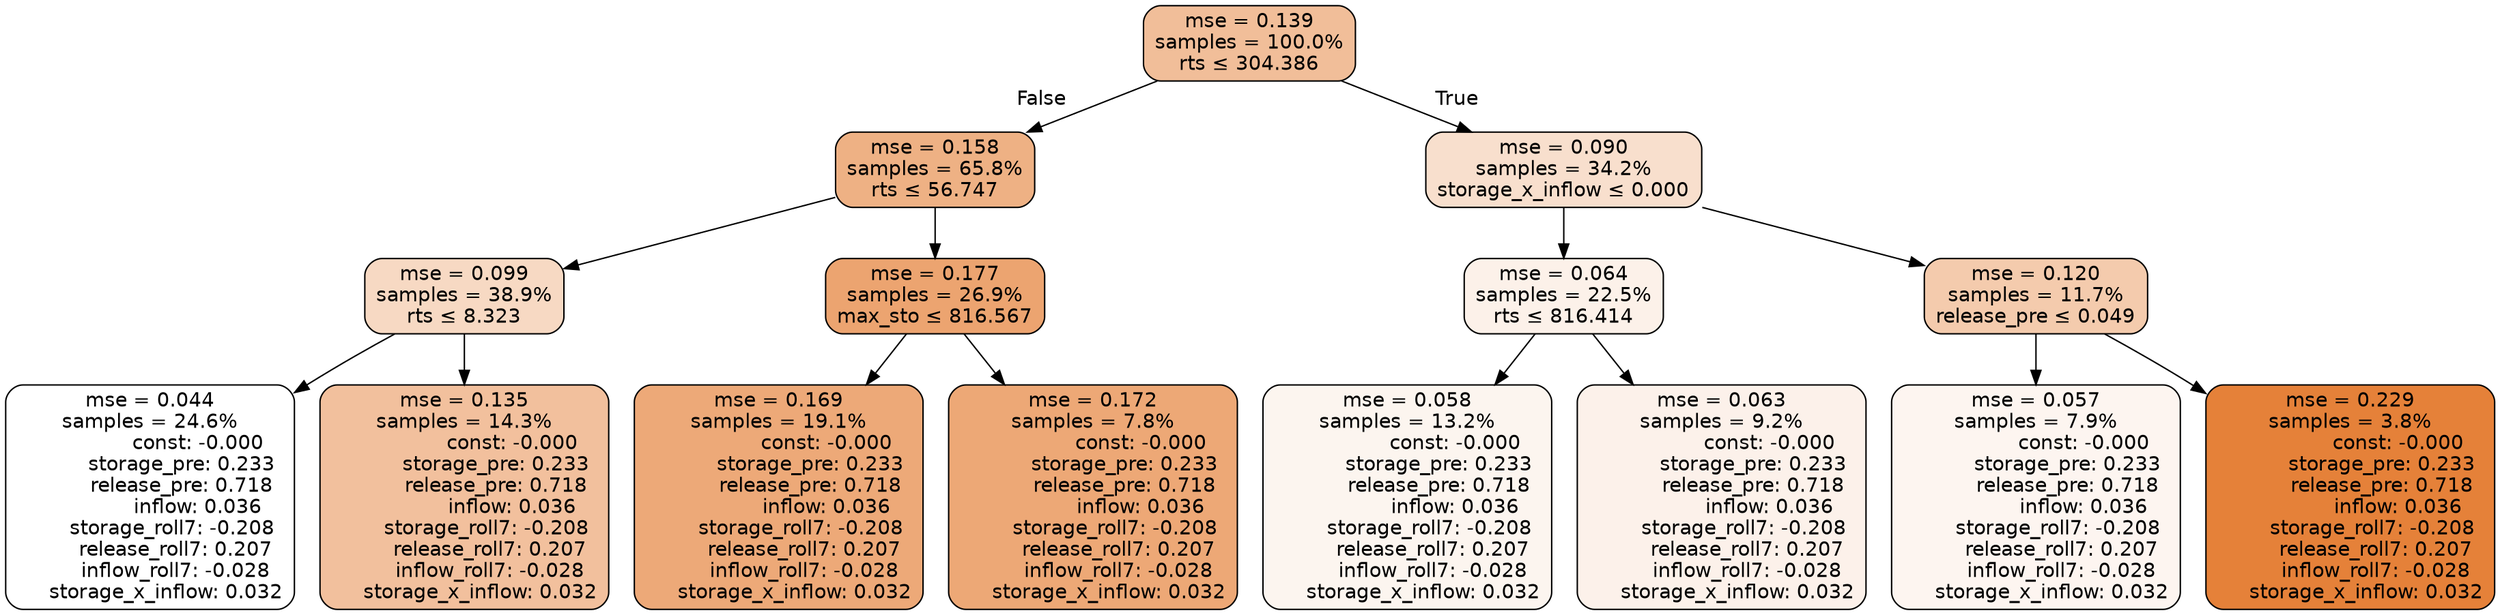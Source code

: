 digraph tree {
node [shape=rectangle, style="filled, rounded", color="black", fontname=helvetica] ;
edge [fontname=helvetica] ;
	"0" [label="mse = 0.139
samples = 100.0%
rts &le; 304.386", fillcolor="#f1be99"]
	"1" [label="mse = 0.158
samples = 65.8%
rts &le; 56.747", fillcolor="#eeb184"]
	"2" [label="mse = 0.099
samples = 38.9%
rts &le; 8.323", fillcolor="#f7d9c3"]
	"3" [label="mse = 0.044
samples = 24.6%
               const: -0.000
          storage_pre: 0.233
          release_pre: 0.718
               inflow: 0.036
       storage_roll7: -0.208
        release_roll7: 0.207
        inflow_roll7: -0.028
     storage_x_inflow: 0.032", fillcolor="#ffffff"]
	"4" [label="mse = 0.135
samples = 14.3%
               const: -0.000
          storage_pre: 0.233
          release_pre: 0.718
               inflow: 0.036
       storage_roll7: -0.208
        release_roll7: 0.207
        inflow_roll7: -0.028
     storage_x_inflow: 0.032", fillcolor="#f2c09d"]
	"5" [label="mse = 0.177
samples = 26.9%
max_sto &le; 816.567", fillcolor="#eca470"]
	"6" [label="mse = 0.169
samples = 19.1%
               const: -0.000
          storage_pre: 0.233
          release_pre: 0.718
               inflow: 0.036
       storage_roll7: -0.208
        release_roll7: 0.207
        inflow_roll7: -0.028
     storage_x_inflow: 0.032", fillcolor="#eda978"]
	"7" [label="mse = 0.172
samples = 7.8%
               const: -0.000
          storage_pre: 0.233
          release_pre: 0.718
               inflow: 0.036
       storage_roll7: -0.208
        release_roll7: 0.207
        inflow_roll7: -0.028
     storage_x_inflow: 0.032", fillcolor="#eda876"]
	"8" [label="mse = 0.090
samples = 34.2%
storage_x_inflow &le; 0.000", fillcolor="#f8dfcd"]
	"9" [label="mse = 0.064
samples = 22.5%
rts &le; 816.414", fillcolor="#fcf1e9"]
	"10" [label="mse = 0.058
samples = 13.2%
               const: -0.000
          storage_pre: 0.233
          release_pre: 0.718
               inflow: 0.036
       storage_roll7: -0.208
        release_roll7: 0.207
        inflow_roll7: -0.028
     storage_x_inflow: 0.032", fillcolor="#fcf5ef"]
	"11" [label="mse = 0.063
samples = 9.2%
               const: -0.000
          storage_pre: 0.233
          release_pre: 0.718
               inflow: 0.036
       storage_roll7: -0.208
        release_roll7: 0.207
        inflow_roll7: -0.028
     storage_x_inflow: 0.032", fillcolor="#fcf1ea"]
	"12" [label="mse = 0.120
samples = 11.7%
release_pre &le; 0.049", fillcolor="#f4cbad"]
	"13" [label="mse = 0.057
samples = 7.9%
               const: -0.000
          storage_pre: 0.233
          release_pre: 0.718
               inflow: 0.036
       storage_roll7: -0.208
        release_roll7: 0.207
        inflow_roll7: -0.028
     storage_x_inflow: 0.032", fillcolor="#fdf5f0"]
	"14" [label="mse = 0.229
samples = 3.8%
               const: -0.000
          storage_pre: 0.233
          release_pre: 0.718
               inflow: 0.036
       storage_roll7: -0.208
        release_roll7: 0.207
        inflow_roll7: -0.028
     storage_x_inflow: 0.032", fillcolor="#e58139"]

	"0" -> "1" [labeldistance=2.5, labelangle=45, headlabel="False"]
	"1" -> "2"
	"2" -> "3"
	"2" -> "4"
	"1" -> "5"
	"5" -> "6"
	"5" -> "7"
	"0" -> "8" [labeldistance=2.5, labelangle=-45, headlabel="True"]
	"8" -> "9"
	"9" -> "10"
	"9" -> "11"
	"8" -> "12"
	"12" -> "13"
	"12" -> "14"
}